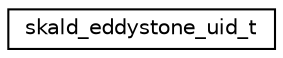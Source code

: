 digraph "Graphical Class Hierarchy"
{
 // LATEX_PDF_SIZE
  edge [fontname="Helvetica",fontsize="10",labelfontname="Helvetica",labelfontsize="10"];
  node [fontname="Helvetica",fontsize="10",shape=record];
  rankdir="LR";
  Node0 [label="skald_eddystone_uid_t",height=0.2,width=0.4,color="black", fillcolor="white", style="filled",URL="$structskald__eddystone__uid__t.html",tooltip="Unique and opaque 16-byte beacon id format used by Eddystone."];
}
